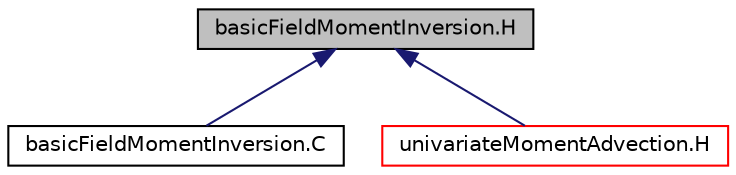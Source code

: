 digraph "basicFieldMomentInversion.H"
{
  bgcolor="transparent";
  edge [fontname="Helvetica",fontsize="10",labelfontname="Helvetica",labelfontsize="10"];
  node [fontname="Helvetica",fontsize="10",shape=record];
  Node34 [label="basicFieldMomentInversion.H",height=0.2,width=0.4,color="black", fillcolor="grey75", style="filled", fontcolor="black"];
  Node34 -> Node35 [dir="back",color="midnightblue",fontsize="10",style="solid",fontname="Helvetica"];
  Node35 [label="basicFieldMomentInversion.C",height=0.2,width=0.4,color="black",URL="$a00029.html"];
  Node34 -> Node36 [dir="back",color="midnightblue",fontsize="10",style="solid",fontname="Helvetica"];
  Node36 [label="univariateMomentAdvection.H",height=0.2,width=0.4,color="red",URL="$a00158.html"];
}
